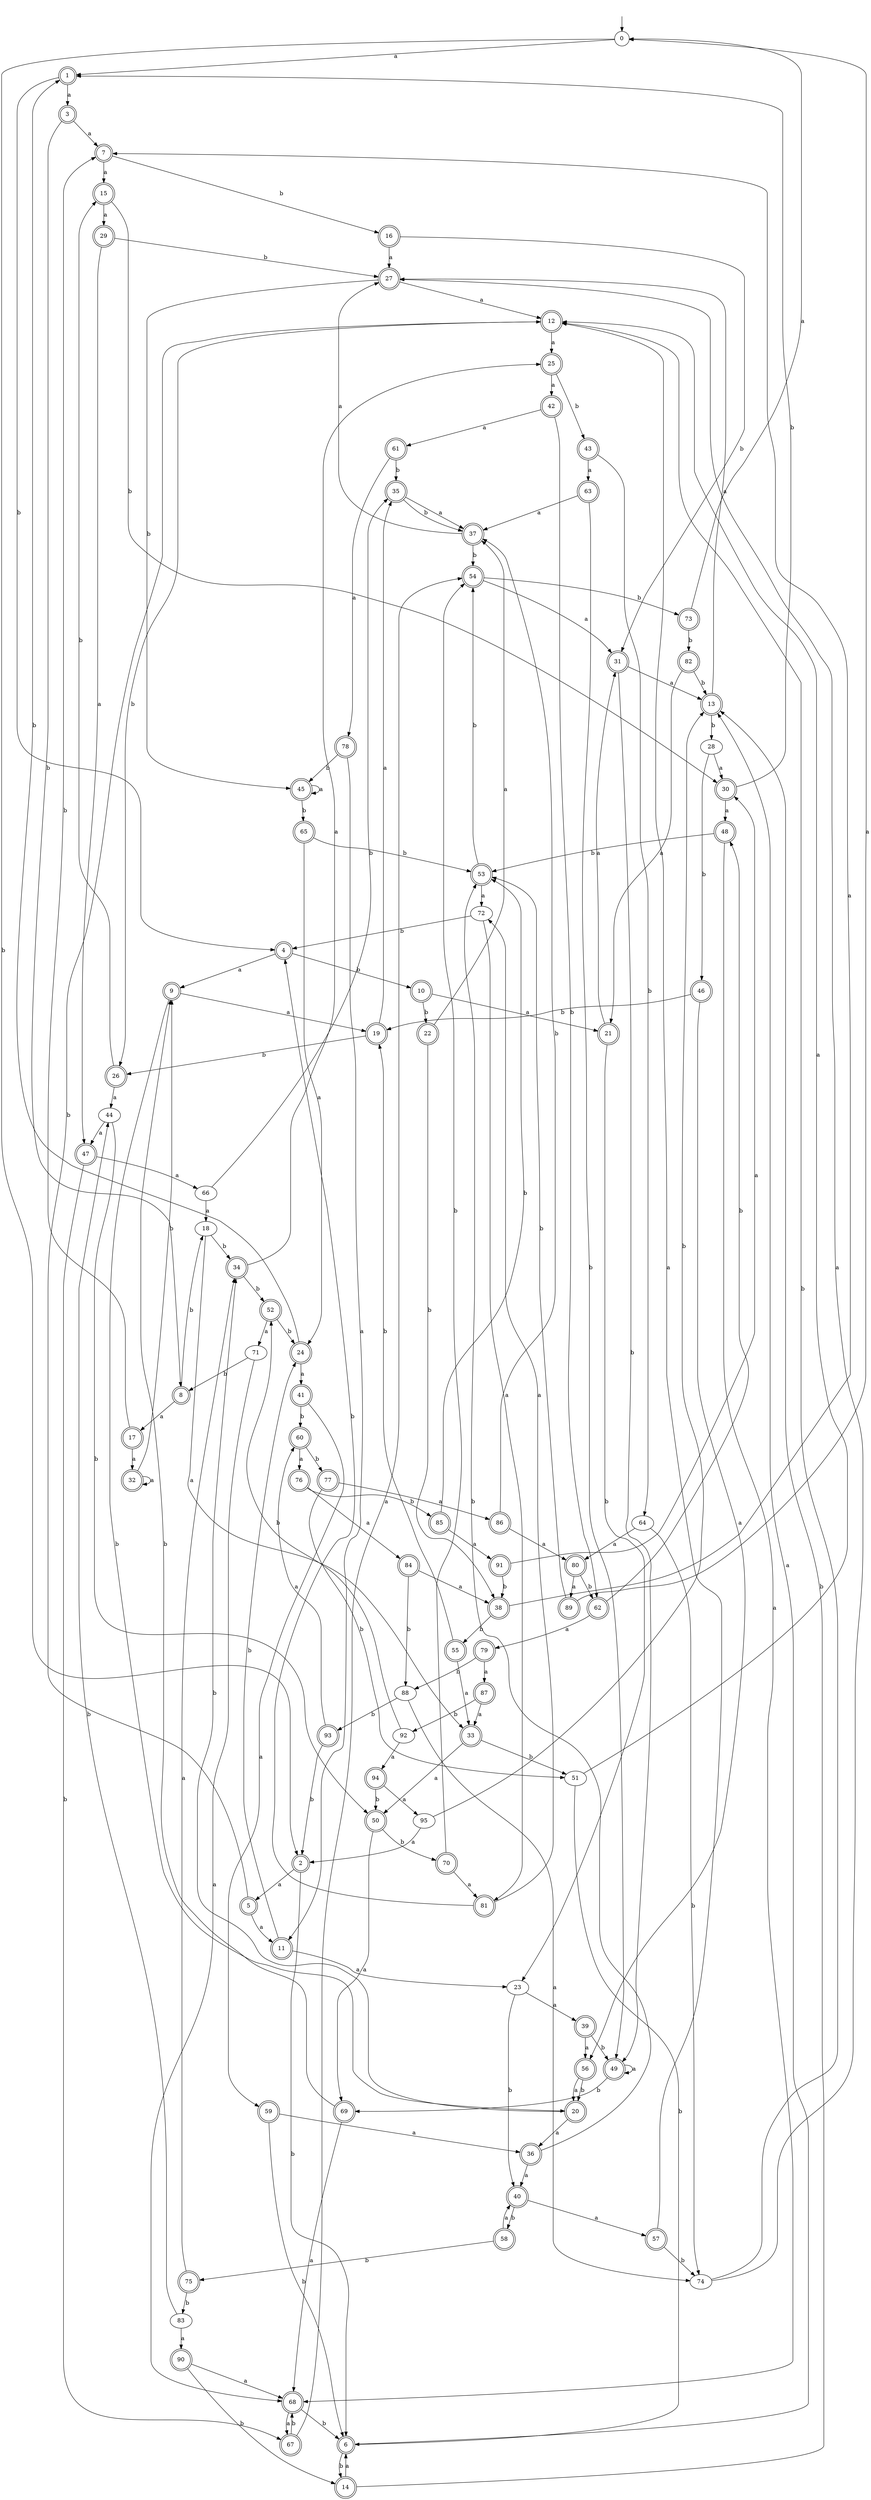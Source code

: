 digraph RandomDFA {
  __start0 [label="", shape=none];
  __start0 -> 0 [label=""];
  0 [shape=circle]
  0 -> 1 [label="a"]
  0 -> 2 [label="b"]
  1 [shape=doublecircle]
  1 -> 3 [label="a"]
  1 -> 4 [label="b"]
  2 [shape=doublecircle]
  2 -> 5 [label="a"]
  2 -> 6 [label="b"]
  3 [shape=doublecircle]
  3 -> 7 [label="a"]
  3 -> 8 [label="b"]
  4 [shape=doublecircle]
  4 -> 9 [label="a"]
  4 -> 10 [label="b"]
  5 [shape=doublecircle]
  5 -> 11 [label="a"]
  5 -> 12 [label="b"]
  6 [shape=doublecircle]
  6 -> 13 [label="a"]
  6 -> 14 [label="b"]
  7 [shape=doublecircle]
  7 -> 15 [label="a"]
  7 -> 16 [label="b"]
  8 [shape=doublecircle]
  8 -> 17 [label="a"]
  8 -> 18 [label="b"]
  9 [shape=doublecircle]
  9 -> 19 [label="a"]
  9 -> 20 [label="b"]
  10 [shape=doublecircle]
  10 -> 21 [label="a"]
  10 -> 22 [label="b"]
  11 [shape=doublecircle]
  11 -> 23 [label="a"]
  11 -> 24 [label="b"]
  12 [shape=doublecircle]
  12 -> 25 [label="a"]
  12 -> 26 [label="b"]
  13 [shape=doublecircle]
  13 -> 27 [label="a"]
  13 -> 28 [label="b"]
  14 [shape=doublecircle]
  14 -> 6 [label="a"]
  14 -> 13 [label="b"]
  15 [shape=doublecircle]
  15 -> 29 [label="a"]
  15 -> 30 [label="b"]
  16 [shape=doublecircle]
  16 -> 27 [label="a"]
  16 -> 31 [label="b"]
  17 [shape=doublecircle]
  17 -> 32 [label="a"]
  17 -> 7 [label="b"]
  18
  18 -> 33 [label="a"]
  18 -> 34 [label="b"]
  19 [shape=doublecircle]
  19 -> 35 [label="a"]
  19 -> 26 [label="b"]
  20 [shape=doublecircle]
  20 -> 36 [label="a"]
  20 -> 34 [label="b"]
  21 [shape=doublecircle]
  21 -> 31 [label="a"]
  21 -> 23 [label="b"]
  22 [shape=doublecircle]
  22 -> 37 [label="a"]
  22 -> 38 [label="b"]
  23
  23 -> 39 [label="a"]
  23 -> 40 [label="b"]
  24 [shape=doublecircle]
  24 -> 41 [label="a"]
  24 -> 1 [label="b"]
  25 [shape=doublecircle]
  25 -> 42 [label="a"]
  25 -> 43 [label="b"]
  26 [shape=doublecircle]
  26 -> 44 [label="a"]
  26 -> 15 [label="b"]
  27 [shape=doublecircle]
  27 -> 12 [label="a"]
  27 -> 45 [label="b"]
  28
  28 -> 30 [label="a"]
  28 -> 46 [label="b"]
  29 [shape=doublecircle]
  29 -> 47 [label="a"]
  29 -> 27 [label="b"]
  30 [shape=doublecircle]
  30 -> 48 [label="a"]
  30 -> 1 [label="b"]
  31 [shape=doublecircle]
  31 -> 13 [label="a"]
  31 -> 49 [label="b"]
  32 [shape=doublecircle]
  32 -> 32 [label="a"]
  32 -> 9 [label="b"]
  33 [shape=doublecircle]
  33 -> 50 [label="a"]
  33 -> 51 [label="b"]
  34 [shape=doublecircle]
  34 -> 25 [label="a"]
  34 -> 52 [label="b"]
  35 [shape=doublecircle]
  35 -> 37 [label="a"]
  35 -> 37 [label="b"]
  36 [shape=doublecircle]
  36 -> 40 [label="a"]
  36 -> 53 [label="b"]
  37 [shape=doublecircle]
  37 -> 27 [label="a"]
  37 -> 54 [label="b"]
  38 [shape=doublecircle]
  38 -> 7 [label="a"]
  38 -> 55 [label="b"]
  39 [shape=doublecircle]
  39 -> 56 [label="a"]
  39 -> 49 [label="b"]
  40 [shape=doublecircle]
  40 -> 57 [label="a"]
  40 -> 58 [label="b"]
  41 [shape=doublecircle]
  41 -> 59 [label="a"]
  41 -> 60 [label="b"]
  42 [shape=doublecircle]
  42 -> 61 [label="a"]
  42 -> 62 [label="b"]
  43 [shape=doublecircle]
  43 -> 63 [label="a"]
  43 -> 64 [label="b"]
  44
  44 -> 47 [label="a"]
  44 -> 50 [label="b"]
  45 [shape=doublecircle]
  45 -> 45 [label="a"]
  45 -> 65 [label="b"]
  46 [shape=doublecircle]
  46 -> 56 [label="a"]
  46 -> 19 [label="b"]
  47 [shape=doublecircle]
  47 -> 66 [label="a"]
  47 -> 67 [label="b"]
  48 [shape=doublecircle]
  48 -> 68 [label="a"]
  48 -> 53 [label="b"]
  49 [shape=doublecircle]
  49 -> 49 [label="a"]
  49 -> 69 [label="b"]
  50 [shape=doublecircle]
  50 -> 69 [label="a"]
  50 -> 70 [label="b"]
  51
  51 -> 12 [label="a"]
  51 -> 6 [label="b"]
  52 [shape=doublecircle]
  52 -> 71 [label="a"]
  52 -> 24 [label="b"]
  53 [shape=doublecircle]
  53 -> 72 [label="a"]
  53 -> 54 [label="b"]
  54 [shape=doublecircle]
  54 -> 31 [label="a"]
  54 -> 73 [label="b"]
  55 [shape=doublecircle]
  55 -> 33 [label="a"]
  55 -> 19 [label="b"]
  56 [shape=doublecircle]
  56 -> 20 [label="a"]
  56 -> 20 [label="b"]
  57 [shape=doublecircle]
  57 -> 12 [label="a"]
  57 -> 74 [label="b"]
  58 [shape=doublecircle]
  58 -> 40 [label="a"]
  58 -> 75 [label="b"]
  59 [shape=doublecircle]
  59 -> 36 [label="a"]
  59 -> 6 [label="b"]
  60 [shape=doublecircle]
  60 -> 76 [label="a"]
  60 -> 77 [label="b"]
  61 [shape=doublecircle]
  61 -> 78 [label="a"]
  61 -> 35 [label="b"]
  62 [shape=doublecircle]
  62 -> 79 [label="a"]
  62 -> 48 [label="b"]
  63 [shape=doublecircle]
  63 -> 37 [label="a"]
  63 -> 49 [label="b"]
  64
  64 -> 80 [label="a"]
  64 -> 74 [label="b"]
  65 [shape=doublecircle]
  65 -> 24 [label="a"]
  65 -> 53 [label="b"]
  66
  66 -> 18 [label="a"]
  66 -> 35 [label="b"]
  67 [shape=doublecircle]
  67 -> 54 [label="a"]
  67 -> 68 [label="b"]
  68 [shape=doublecircle]
  68 -> 67 [label="a"]
  68 -> 6 [label="b"]
  69 [shape=doublecircle]
  69 -> 68 [label="a"]
  69 -> 9 [label="b"]
  70 [shape=doublecircle]
  70 -> 81 [label="a"]
  70 -> 54 [label="b"]
  71
  71 -> 68 [label="a"]
  71 -> 8 [label="b"]
  72
  72 -> 81 [label="a"]
  72 -> 4 [label="b"]
  73 [shape=doublecircle]
  73 -> 0 [label="a"]
  73 -> 82 [label="b"]
  74
  74 -> 27 [label="a"]
  74 -> 12 [label="b"]
  75 [shape=doublecircle]
  75 -> 34 [label="a"]
  75 -> 83 [label="b"]
  76 [shape=doublecircle]
  76 -> 84 [label="a"]
  76 -> 85 [label="b"]
  77 [shape=doublecircle]
  77 -> 86 [label="a"]
  77 -> 51 [label="b"]
  78 [shape=doublecircle]
  78 -> 11 [label="a"]
  78 -> 45 [label="b"]
  79 [shape=doublecircle]
  79 -> 87 [label="a"]
  79 -> 88 [label="b"]
  80 [shape=doublecircle]
  80 -> 89 [label="a"]
  80 -> 62 [label="b"]
  81 [shape=doublecircle]
  81 -> 72 [label="a"]
  81 -> 4 [label="b"]
  82 [shape=doublecircle]
  82 -> 21 [label="a"]
  82 -> 13 [label="b"]
  83
  83 -> 90 [label="a"]
  83 -> 44 [label="b"]
  84 [shape=doublecircle]
  84 -> 38 [label="a"]
  84 -> 88 [label="b"]
  85 [shape=doublecircle]
  85 -> 91 [label="a"]
  85 -> 53 [label="b"]
  86 [shape=doublecircle]
  86 -> 80 [label="a"]
  86 -> 37 [label="b"]
  87 [shape=doublecircle]
  87 -> 33 [label="a"]
  87 -> 92 [label="b"]
  88
  88 -> 74 [label="a"]
  88 -> 93 [label="b"]
  89 [shape=doublecircle]
  89 -> 0 [label="a"]
  89 -> 53 [label="b"]
  90 [shape=doublecircle]
  90 -> 68 [label="a"]
  90 -> 14 [label="b"]
  91 [shape=doublecircle]
  91 -> 30 [label="a"]
  91 -> 38 [label="b"]
  92
  92 -> 94 [label="a"]
  92 -> 52 [label="b"]
  93 [shape=doublecircle]
  93 -> 60 [label="a"]
  93 -> 2 [label="b"]
  94 [shape=doublecircle]
  94 -> 95 [label="a"]
  94 -> 50 [label="b"]
  95
  95 -> 2 [label="a"]
  95 -> 13 [label="b"]
}
